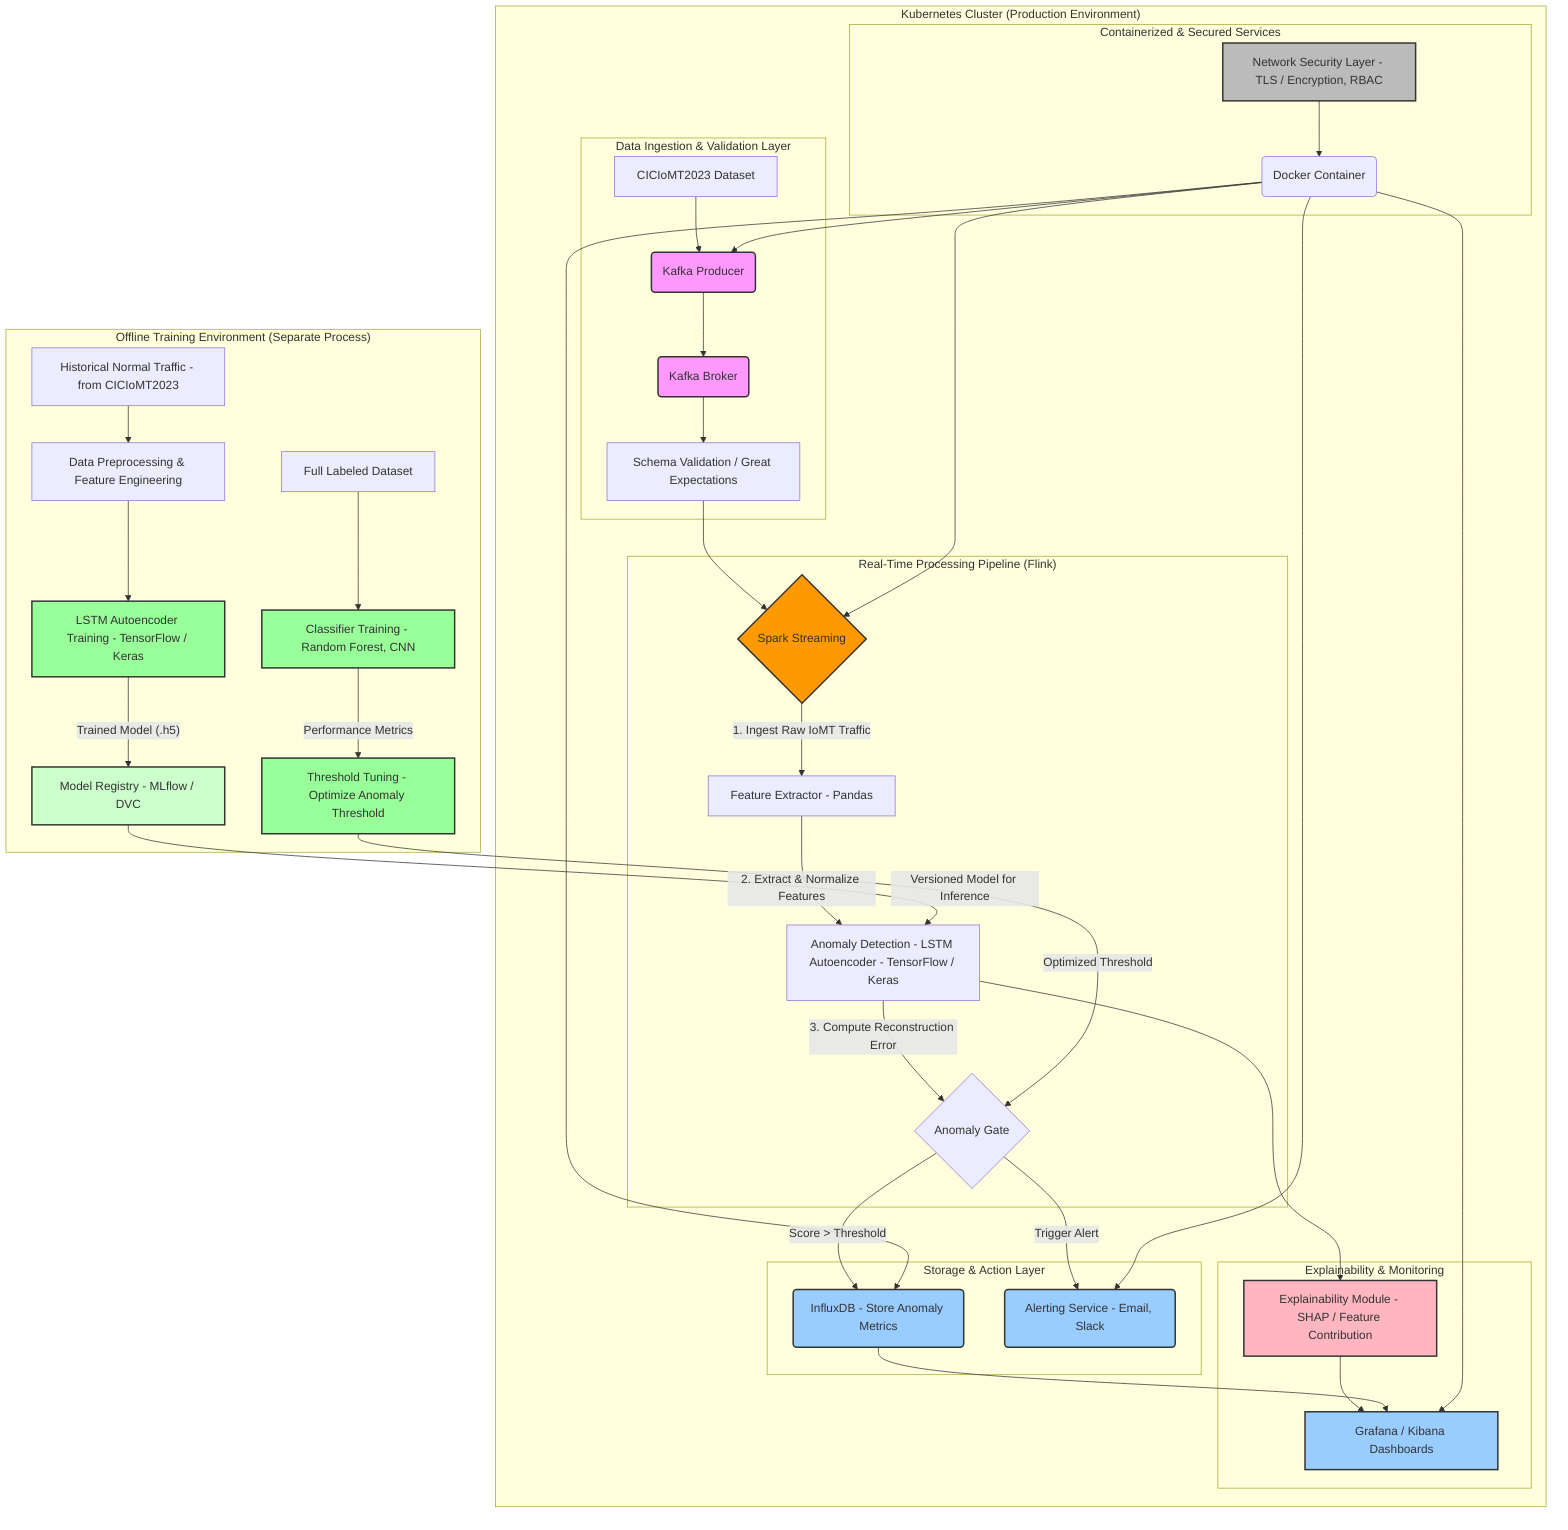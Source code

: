 flowchart TD
 subgraph subGraph0["Data Ingestion &amp; Validation Layer"]
        B("Kafka Producer")
        A["CICIoMT2023 Dataset"]
        C("Kafka Broker")
        V["Schema Validation / Great Expectations"]
  end
 subgraph subGraph1["Real-Time Processing Pipeline (Flink)"]
        D{"Spark Streaming"}
        E["Feature Extractor - Pandas"]
        F["Anomaly Detection - LSTM Autoencoder - TensorFlow / Keras"]
        G{"Anomaly Gate"}
  end
 subgraph subGraph2["Explainability & Monitoring"]
        X["Explainability Module - SHAP / Feature Contribution"]
        I1["Grafana / Kibana Dashboards"]
  end
 subgraph subGraph3["Storage & Action Layer"]
        H("InfluxDB - Store Anomaly Metrics")
        J("Alerting Service - Email, Slack")
  end
 subgraph subGraph4["Containerized &amp; Secured Services"]
    direction TB
        K("Docker Container")
        Z["Network Security Layer - TLS / Encryption, RBAC"]
  end
 subgraph subGraph5["Kubernetes Cluster (Production Environment)"]
    direction LR
        subGraph0
        subGraph1
        subGraph2
        subGraph3
        subGraph4
  end
 subgraph subGraph6["Offline Training Environment (Separate Process)"]
    direction TB
        M["Data Preprocessing & Feature Engineering"]
        L["Historical Normal Traffic - from CICIoMT2023"]
        N["LSTM Autoencoder Training - TensorFlow / Keras"]
        O["Model Registry - MLflow / DVC"]
        Q["Classifier Training - Random Forest, CNN"]
        P["Full Labeled Dataset"]
        R["Threshold Tuning - Optimize Anomaly Threshold"]
  end
    A --> B
    B --> C
    C --> V
    V --> D
    D -- "1. Ingest Raw IoMT Traffic" --> E
    E -- "2. Extract & Normalize Features" --> F
    F -- "3. Compute Reconstruction Error" --> G
    F --> X
    X --> I1
    G -- Score > Threshold --> H
    H --> I1
    G -- Trigger Alert --> J
    K --> D & B & H & I1 & J
    Z --> K
    L --> M
    M --> N
    N -- "Trained Model (.h5)" --> O
    O -- Versioned Model for Inference --> F
    P --> Q
    Q -- Performance Metrics --> R
    R -- Optimized Threshold --> G

    style B fill:#f9f,stroke:#333,stroke-width:2px
    style C fill:#f9f,stroke:#333,stroke-width:2px
    style D fill:#f90,stroke:#333,stroke-width:2px
    style X fill:#ffb6c1,stroke:#333,stroke-width:2px
    style I1 fill:#9cf,stroke:#333,stroke-width:2px
    style H fill:#9cf,stroke:#333,stroke-width:2px
    style J fill:#9cf,stroke:#333,stroke-width:2px
    style Z fill:#bbb,stroke:#333,stroke-width:2px
    style N fill:#9f9,stroke:#333,stroke-width:2px
    style O fill:#cfc,stroke:#333,stroke-width:2px
    style Q fill:#9f9,stroke:#333,stroke-width:2px
    style R fill:#9f9,stroke:#333,stroke-width:2px
